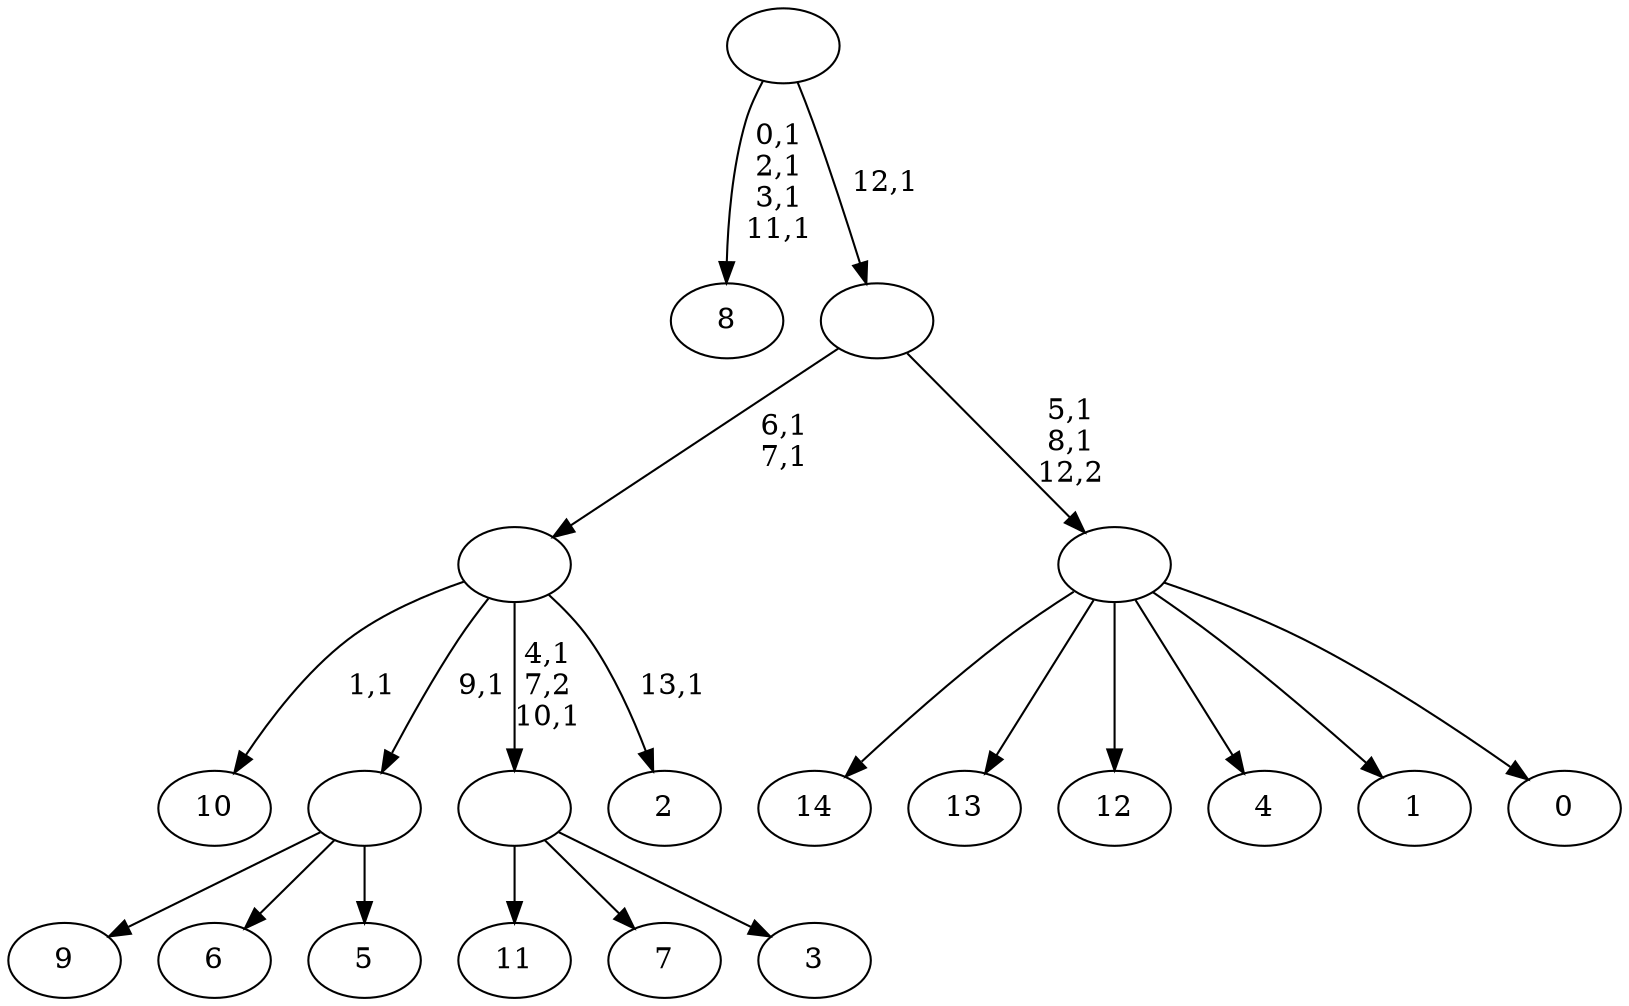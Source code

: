 digraph T {
	29 [label="14"]
	28 [label="13"]
	27 [label="12"]
	26 [label="11"]
	25 [label="10"]
	23 [label="9"]
	22 [label="8"]
	17 [label="7"]
	16 [label="6"]
	15 [label="5"]
	14 [label=""]
	13 [label="4"]
	12 [label="3"]
	11 [label=""]
	9 [label="2"]
	7 [label=""]
	5 [label="1"]
	4 [label="0"]
	3 [label=""]
	1 [label=""]
	0 [label=""]
	14 -> 23 [label=""]
	14 -> 16 [label=""]
	14 -> 15 [label=""]
	11 -> 26 [label=""]
	11 -> 17 [label=""]
	11 -> 12 [label=""]
	7 -> 9 [label="13,1"]
	7 -> 11 [label="4,1\n7,2\n10,1"]
	7 -> 25 [label="1,1"]
	7 -> 14 [label="9,1"]
	3 -> 29 [label=""]
	3 -> 28 [label=""]
	3 -> 27 [label=""]
	3 -> 13 [label=""]
	3 -> 5 [label=""]
	3 -> 4 [label=""]
	1 -> 3 [label="5,1\n8,1\n12,2"]
	1 -> 7 [label="6,1\n7,1"]
	0 -> 22 [label="0,1\n2,1\n3,1\n11,1"]
	0 -> 1 [label="12,1"]
}
